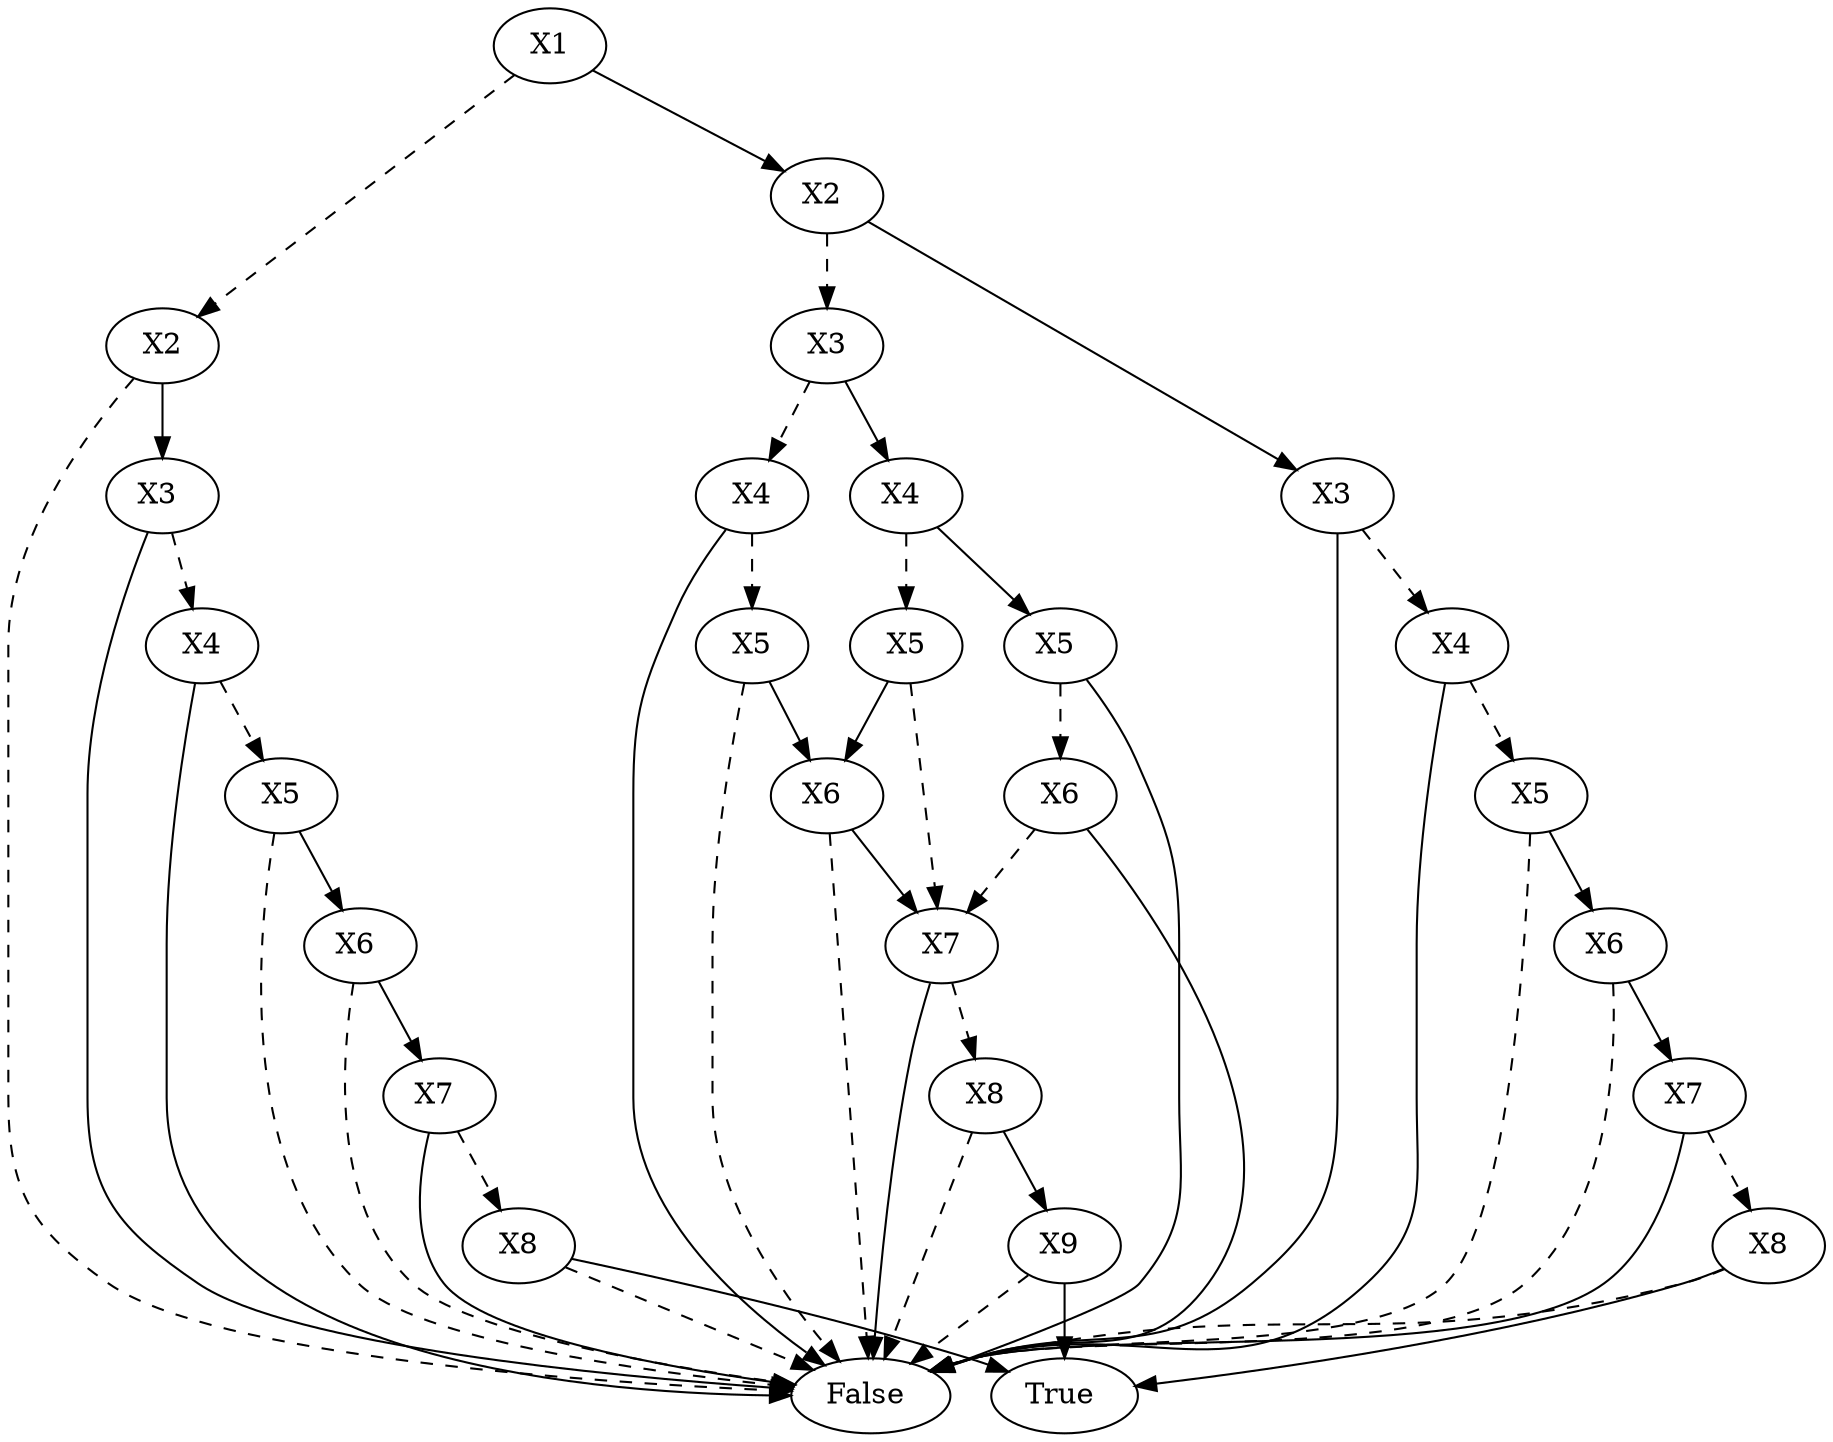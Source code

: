 digraph{2638787675312[label=X1]2638787675952[label="X2"]
2638787675312 -> 2638787675952[style=dashed label="" fontcolor = gray]
2638803559888[label="False"]
2638787675952 -> 2638803559888[style=dashed label="" fontcolor = gray]
2638787482064[label="X3 "]
2638787675952 -> 2638787482064 [label="" fontcolor = gray]
2638787487664[label="X4"]
2638787482064 -> 2638787487664[style=dashed label="" fontcolor = gray]
2638787478384[label="X5"]
2638787487664 -> 2638787478384[style=dashed label="" fontcolor = gray]
2638803559888[label="False"]
2638787478384 -> 2638803559888[style=dashed label="" fontcolor = gray]
2638787485744[label="X6 "]
2638787478384 -> 2638787485744 [label="" fontcolor = gray]
2638803559888[label="False"]
2638787485744 -> 2638803559888[style=dashed label="" fontcolor = gray]
2638787483664[label="X7 "]
2638787485744 -> 2638787483664 [label="" fontcolor = gray]
2638787486064[label="X8"]
2638787483664 -> 2638787486064[style=dashed label="" fontcolor = gray]
2638803559888[label="False"]
2638787486064 -> 2638803559888[style=dashed label="" fontcolor = gray]
2638803557488[label="True "]
2638787486064 -> 2638803557488 [label="" fontcolor = gray]
2638803559888[label="False "]
2638787483664 -> 2638803559888 [label="" fontcolor = gray]
2638803559888[label="False "]
2638787487664 -> 2638803559888 [label="" fontcolor = gray]
2638803559888[label="False "]
2638787482064 -> 2638803559888 [label="" fontcolor = gray]
2638803383984[label="X2 "]
2638787675312 -> 2638803383984 [label="" fontcolor = gray]
2638803099376[label="X3"]
2638803383984 -> 2638803099376[style=dashed label="" fontcolor = gray]
2638803104496[label="X4"]
2638803099376 -> 2638803104496[style=dashed label="" fontcolor = gray]
2638803102256[label="X5"]
2638803104496 -> 2638803102256[style=dashed label="" fontcolor = gray]
2638803559888[label="False"]
2638803102256 -> 2638803559888[style=dashed label="" fontcolor = gray]
2638803103536[label="X6 "]
2638803102256 -> 2638803103536 [label="" fontcolor = gray]
2638803559888[label="False"]
2638803103536 -> 2638803559888[style=dashed label="" fontcolor = gray]
2638803107696[label="X7 "]
2638803103536 -> 2638803107696 [label="" fontcolor = gray]
2638803096976[label="X8"]
2638803107696 -> 2638803096976[style=dashed label="" fontcolor = gray]
2638803559888[label="False"]
2638803096976 -> 2638803559888[style=dashed label="" fontcolor = gray]
2638803098736[label="X9 "]
2638803096976 -> 2638803098736 [label="" fontcolor = gray]
2638803559888[label="False"]
2638803098736 -> 2638803559888[style=dashed label="" fontcolor = gray]
2638803557488[label="True "]
2638803098736 -> 2638803557488 [label="" fontcolor = gray]
2638803559888[label="False "]
2638803107696 -> 2638803559888 [label="" fontcolor = gray]
2638803559888[label="False "]
2638803104496 -> 2638803559888 [label="" fontcolor = gray]
2638803103056[label="X4 "]
2638803099376 -> 2638803103056 [label="" fontcolor = gray]
2638803099056[label="X5"]
2638803103056 -> 2638803099056[style=dashed label="" fontcolor = gray]
2638803107696[label="X7"]
2638803099056 -> 2638803107696[style=dashed label="" fontcolor = gray]
2638803103536[label="X6 "]
2638803099056 -> 2638803103536 [label="" fontcolor = gray]
2638803104976[label="X5 "]
2638803103056 -> 2638803104976 [label="" fontcolor = gray]
2638803106096[label="X6"]
2638803104976 -> 2638803106096[style=dashed label="" fontcolor = gray]
2638803107696[label="X7"]
2638803106096 -> 2638803107696[style=dashed label="" fontcolor = gray]
2638803559888[label="False "]
2638803106096 -> 2638803559888 [label="" fontcolor = gray]
2638803559888[label="False "]
2638803104976 -> 2638803559888 [label="" fontcolor = gray]
2638803104016[label="X3 "]
2638803383984 -> 2638803104016 [label="" fontcolor = gray]
2638803106256[label="X4"]
2638803104016 -> 2638803106256[style=dashed label="" fontcolor = gray]
2638803097296[label="X5"]
2638803106256 -> 2638803097296[style=dashed label="" fontcolor = gray]
2638803559888[label="False"]
2638803097296 -> 2638803559888[style=dashed label="" fontcolor = gray]
2638803091856[label="X6 "]
2638803097296 -> 2638803091856 [label="" fontcolor = gray]
2638803559888[label="False"]
2638803091856 -> 2638803559888[style=dashed label="" fontcolor = gray]
2638802692656[label="X7 "]
2638803091856 -> 2638802692656 [label="" fontcolor = gray]
2638802697616[label="X8"]
2638802692656 -> 2638802697616[style=dashed label="" fontcolor = gray]
2638803559888[label="False"]
2638802697616 -> 2638803559888[style=dashed label="" fontcolor = gray]
2638803557488[label="True "]
2638802697616 -> 2638803557488 [label="" fontcolor = gray]
2638803559888[label="False "]
2638802692656 -> 2638803559888 [label="" fontcolor = gray]
2638803559888[label="False "]
2638803106256 -> 2638803559888 [label="" fontcolor = gray]
2638803559888[label="False "]
2638803104016 -> 2638803559888 [label="" fontcolor = gray]
}